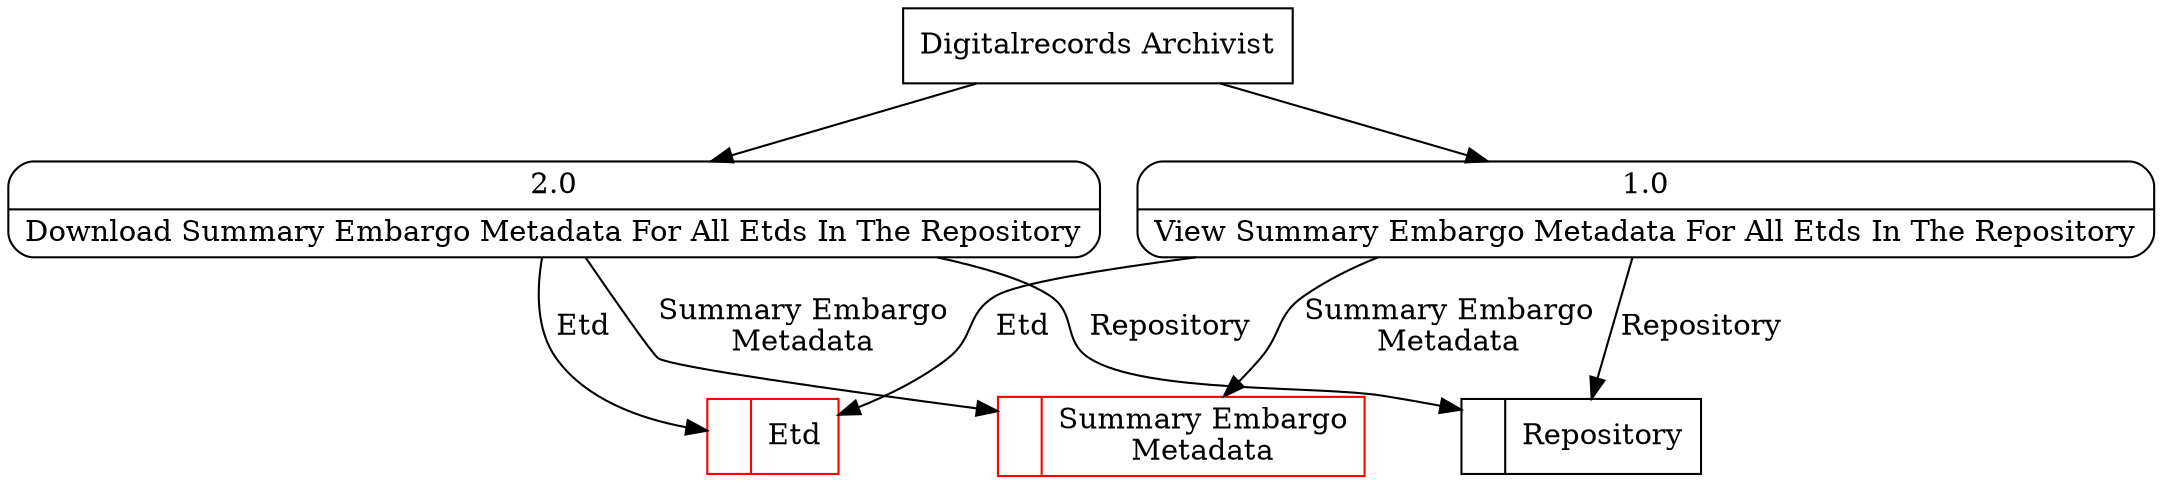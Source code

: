 digraph dfd2{ 
node[shape=record]
200 [label="<f0>  |<f1> Etd " color=red];
201 [label="<f0>  |<f1> Repository " ];
202 [label="<f0>  |<f1> Summary Embargo\nMetadata " color=red];
203 [label="Digitalrecords Archivist" shape=box];
204 [label="{<f0> 1.0|<f1> View Summary Embargo Metadata For All Etds In The Repository }" shape=Mrecord];
205 [label="{<f0> 2.0|<f1> Download Summary Embargo Metadata For All Etds In The Repository }" shape=Mrecord];
203 -> 204
203 -> 205
204 -> 202 [label="Summary Embargo\nMetadata"]
204 -> 200 [label="Etd"]
204 -> 201 [label="Repository"]
205 -> 200 [label="Etd"]
205 -> 201 [label="Repository"]
205 -> 202 [label="Summary Embargo\nMetadata"]
}